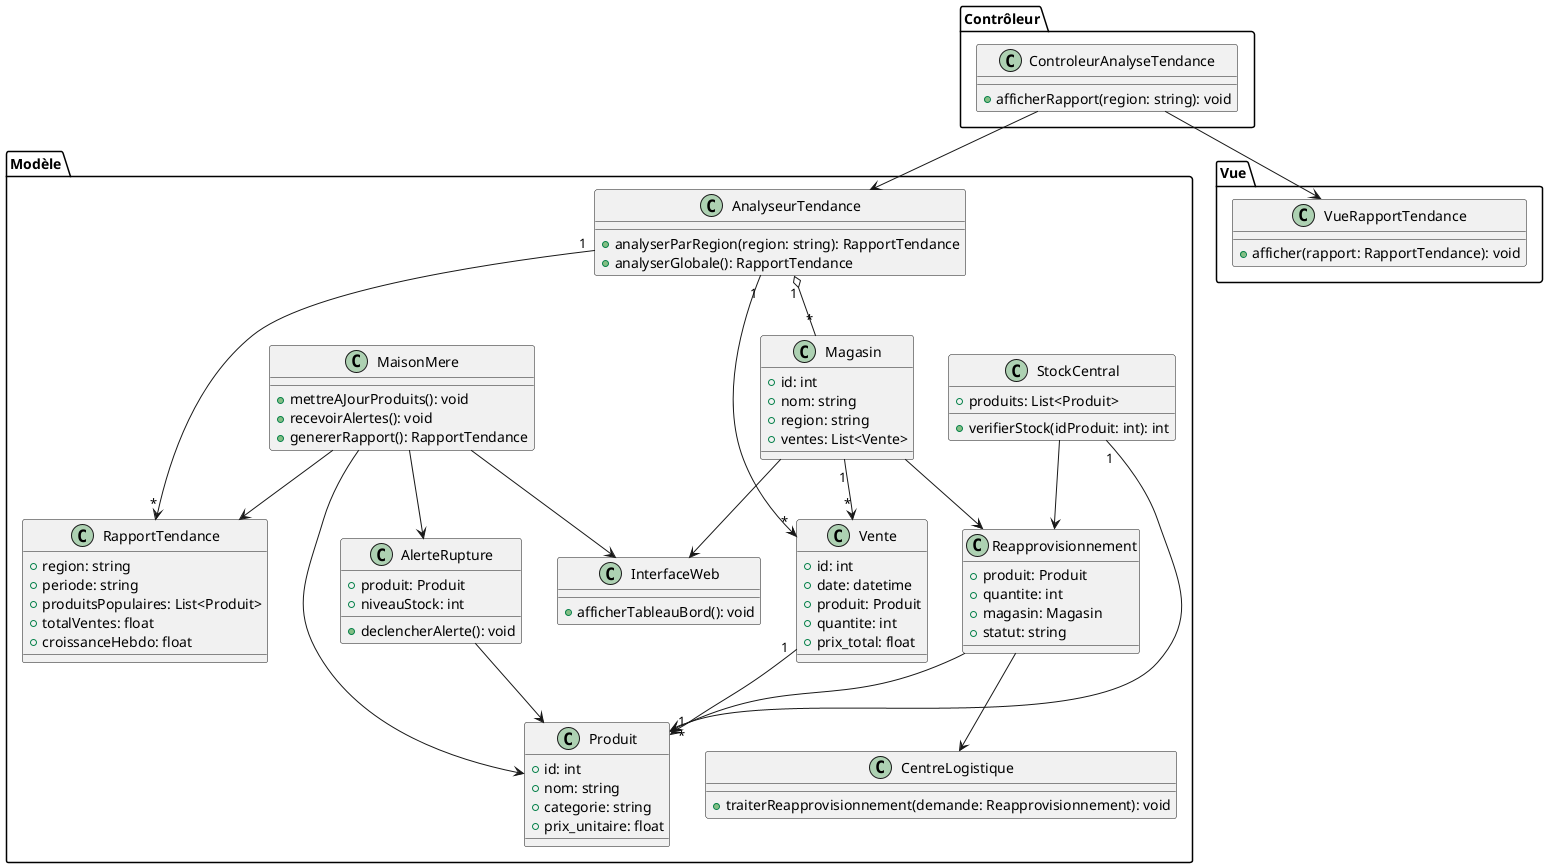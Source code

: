 @startuml

' ======== Modèle ========
package "Modèle" {
    class Magasin {
        +id: int
        +nom: string
        +region: string
        +ventes: List<Vente>
    }

    class Vente {
        +id: int
        +date: datetime
        +produit: Produit
        +quantite: int
        +prix_total: float
    }

    class Produit {
        +id: int
        +nom: string
        +categorie: string
        +prix_unitaire: float
    }

    class RapportTendance {
        +region: string
        +periode: string
        +produitsPopulaires: List<Produit>
        +totalVentes: float
        +croissanceHebdo: float
    }

    class AnalyseurTendance {
        +analyserParRegion(region: string): RapportTendance
        +analyserGlobale(): RapportTendance
    }

    class StockCentral {
        +produits: List<Produit>
        +verifierStock(idProduit: int): int
    }

    class Reapprovisionnement {
        +produit: Produit
        +quantite: int
        +magasin: Magasin
        +statut: string
    }

    class AlerteRupture {
        +produit: Produit
        +niveauStock: int
        +declencherAlerte(): void
    }

    class CentreLogistique {
        +traiterReapprovisionnement(demande: Reapprovisionnement): void
    }

    class MaisonMere {
        +mettreAJourProduits(): void
        +recevoirAlertes(): void
        +genererRapport(): RapportTendance
    }

    class InterfaceWeb {
        +afficherTableauBord(): void
    }

    Magasin "1" --> "*" Vente
    Vente "1" --> "1" Produit
    AnalyseurTendance "1" --> "*" Vente
    AnalyseurTendance "1" o-- "*" Magasin
    AnalyseurTendance "1" --> "*" RapportTendance

    Magasin --> Reapprovisionnement
    Magasin --> InterfaceWeb
    StockCentral "1" --> "*" Produit
    StockCentral --> Reapprovisionnement
    Reapprovisionnement --> Produit
    Reapprovisionnement --> CentreLogistique
    AlerteRupture --> Produit
    MaisonMere --> Produit
    MaisonMere --> RapportTendance
    MaisonMere --> AlerteRupture
    MaisonMere --> InterfaceWeb
}

' ======== Contrôleur ========
package "Contrôleur" {
    class ControleurAnalyseTendance {
        +afficherRapport(region: string): void
    }

    ControleurAnalyseTendance --> AnalyseurTendance
}

' ======== Vue ========
package "Vue" {
    class VueRapportTendance {
        +afficher(rapport: RapportTendance): void
    }

    ControleurAnalyseTendance --> VueRapportTendance
}

@enduml
